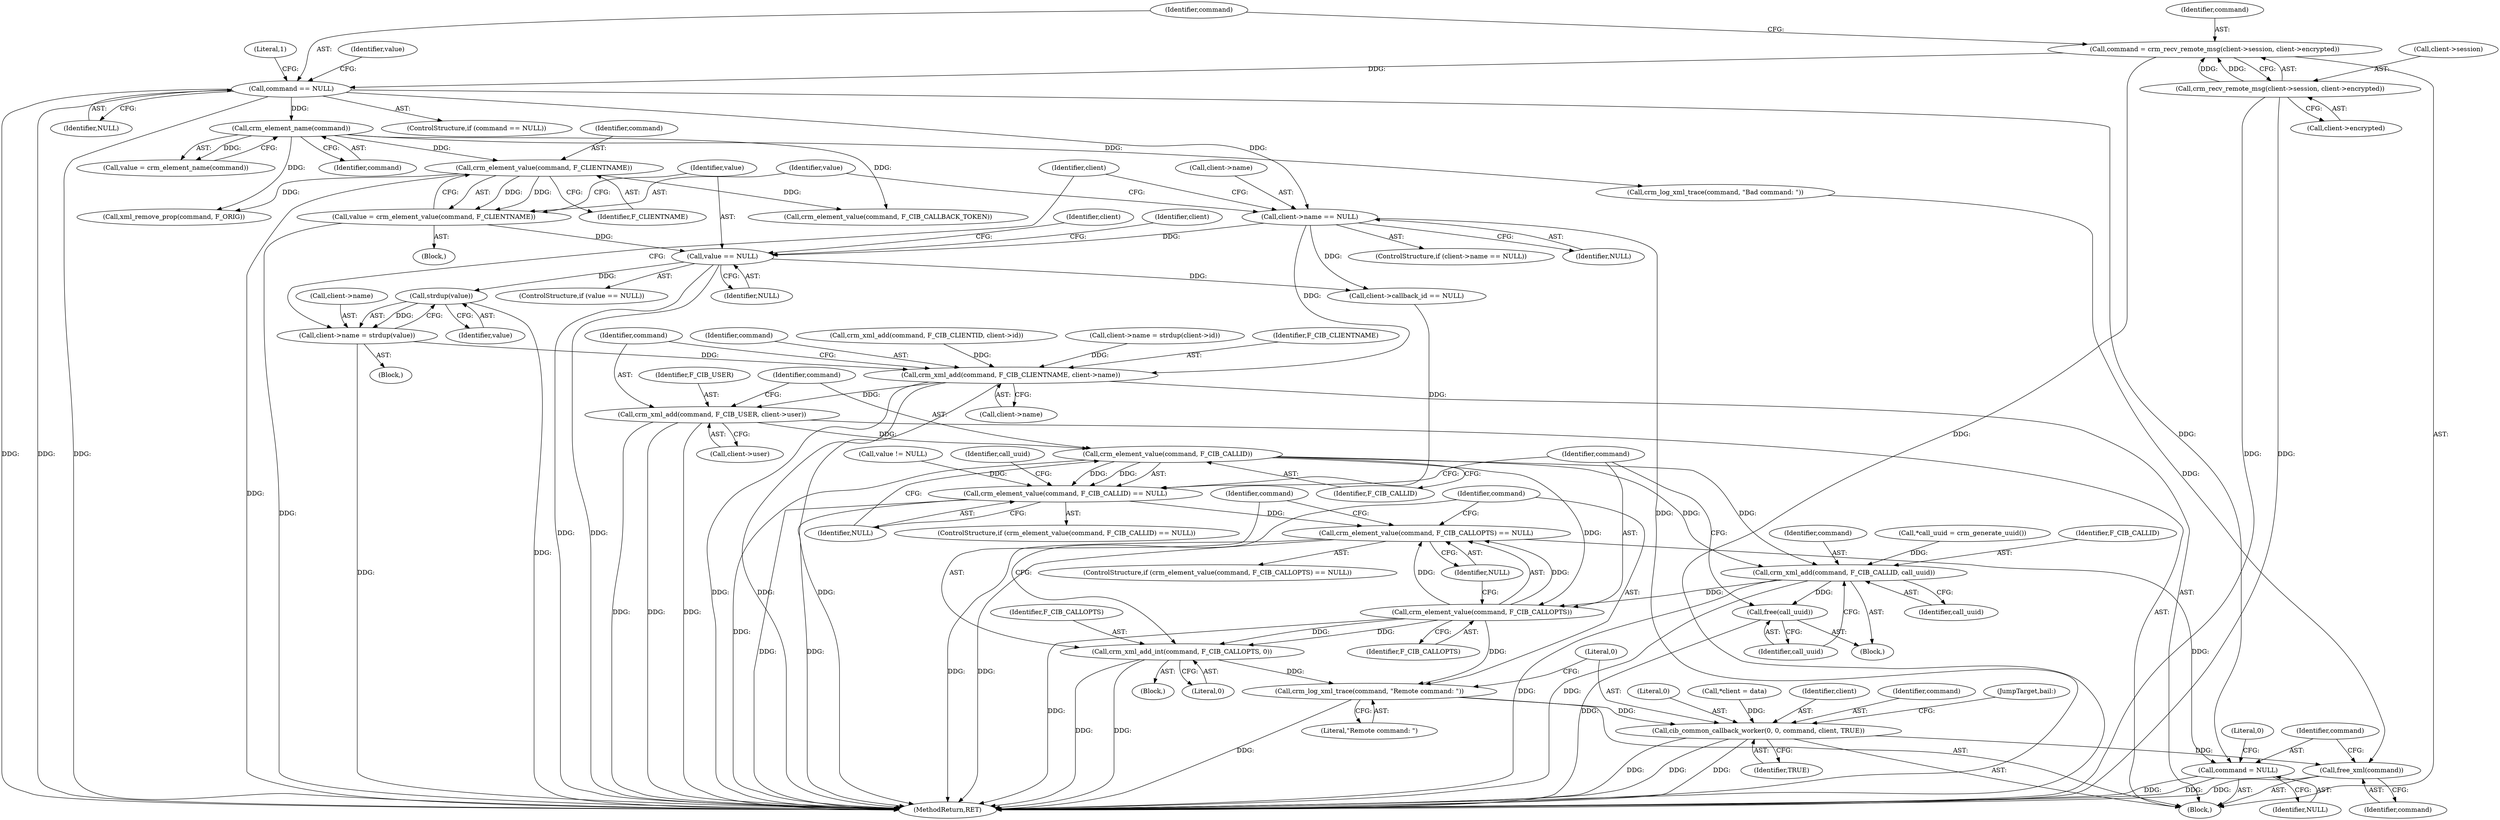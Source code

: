 digraph "1_pacemaker_564f7cc2a51dcd2f28ab12a13394f31be5aa3c93_3@API" {
"1000186" [label="(Call,strdup(value))"];
"1000168" [label="(Call,value == NULL)"];
"1000162" [label="(Call,value = crm_element_value(command, F_CLIENTNAME))"];
"1000164" [label="(Call,crm_element_value(command, F_CLIENTNAME))"];
"1000144" [label="(Call,crm_element_name(command))"];
"1000135" [label="(Call,command == NULL)"];
"1000125" [label="(Call,command = crm_recv_remote_msg(client->session, client->encrypted))"];
"1000127" [label="(Call,crm_recv_remote_msg(client->session, client->encrypted))"];
"1000156" [label="(Call,client->name == NULL)"];
"1000182" [label="(Call,client->name = strdup(value))"];
"1000248" [label="(Call,crm_xml_add(command, F_CIB_CLIENTNAME, client->name))"];
"1000254" [label="(Call,crm_xml_add(command, F_CIB_USER, client->user))"];
"1000262" [label="(Call,crm_element_value(command, F_CIB_CALLID))"];
"1000261" [label="(Call,crm_element_value(command, F_CIB_CALLID) == NULL)"];
"1000278" [label="(Call,crm_element_value(command, F_CIB_CALLOPTS) == NULL)"];
"1000300" [label="(Call,command = NULL)"];
"1000271" [label="(Call,crm_xml_add(command, F_CIB_CALLID, call_uuid))"];
"1000275" [label="(Call,free(call_uuid))"];
"1000279" [label="(Call,crm_element_value(command, F_CIB_CALLOPTS))"];
"1000284" [label="(Call,crm_xml_add_int(command, F_CIB_CALLOPTS, 0))"];
"1000288" [label="(Call,crm_log_xml_trace(command, \"Remote command: \"))"];
"1000291" [label="(Call,cib_common_callback_worker(0, 0, command, client, TRUE))"];
"1000298" [label="(Call,free_xml(command))"];
"1000249" [label="(Identifier,command)"];
"1000145" [label="(Identifier,command)"];
"1000242" [label="(Call,crm_xml_add(command, F_CIB_CLIENTID, client->id))"];
"1000186" [label="(Call,strdup(value))"];
"1000183" [label="(Call,client->name)"];
"1000285" [label="(Identifier,command)"];
"1000265" [label="(Identifier,NULL)"];
"1000287" [label="(Literal,0)"];
"1000170" [label="(Identifier,NULL)"];
"1000295" [label="(Identifier,client)"];
"1000163" [label="(Identifier,value)"];
"1000271" [label="(Call,crm_xml_add(command, F_CIB_CALLID, call_uuid))"];
"1000166" [label="(Identifier,F_CLIENTNAME)"];
"1000181" [label="(Block,)"];
"1000134" [label="(ControlStructure,if (command == NULL))"];
"1000294" [label="(Identifier,command)"];
"1000281" [label="(Identifier,F_CIB_CALLOPTS)"];
"1000255" [label="(Identifier,command)"];
"1000263" [label="(Identifier,command)"];
"1000276" [label="(Identifier,call_uuid)"];
"1000254" [label="(Call,crm_xml_add(command, F_CIB_USER, client->user))"];
"1000251" [label="(Call,client->name)"];
"1000279" [label="(Call,crm_element_value(command, F_CIB_CALLOPTS))"];
"1000260" [label="(ControlStructure,if (crm_element_value(command, F_CIB_CALLID) == NULL))"];
"1000201" [label="(Call,value != NULL)"];
"1000256" [label="(Identifier,F_CIB_USER)"];
"1000283" [label="(Block,)"];
"1000286" [label="(Identifier,F_CIB_CALLOPTS)"];
"1000277" [label="(ControlStructure,if (crm_element_value(command, F_CIB_CALLOPTS) == NULL))"];
"1000278" [label="(Call,crm_element_value(command, F_CIB_CALLOPTS) == NULL)"];
"1000189" [label="(Call,client->callback_id == NULL)"];
"1000284" [label="(Call,crm_xml_add_int(command, F_CIB_CALLOPTS, 0))"];
"1000296" [label="(Identifier,TRUE)"];
"1000164" [label="(Call,crm_element_value(command, F_CLIENTNAME))"];
"1000168" [label="(Call,value == NULL)"];
"1000305" [label="(MethodReturn,RET)"];
"1000269" [label="(Identifier,call_uuid)"];
"1000273" [label="(Identifier,F_CIB_CALLID)"];
"1000261" [label="(Call,crm_element_value(command, F_CIB_CALLID) == NULL)"];
"1000297" [label="(JumpTarget,bail:)"];
"1000292" [label="(Literal,0)"];
"1000229" [label="(Call,xml_remove_prop(command, F_ORIG))"];
"1000157" [label="(Call,client->name)"];
"1000156" [label="(Call,client->name == NULL)"];
"1000291" [label="(Call,cib_common_callback_worker(0, 0, command, client, TRUE))"];
"1000262" [label="(Call,crm_element_value(command, F_CIB_CALLID))"];
"1000182" [label="(Call,client->name = strdup(value))"];
"1000290" [label="(Literal,\"Remote command: \")"];
"1000187" [label="(Identifier,value)"];
"1000131" [label="(Call,client->encrypted)"];
"1000302" [label="(Identifier,NULL)"];
"1000172" [label="(Call,client->name = strdup(client->id))"];
"1000165" [label="(Identifier,command)"];
"1000161" [label="(Block,)"];
"1000257" [label="(Call,client->user)"];
"1000137" [label="(Identifier,NULL)"];
"1000282" [label="(Identifier,NULL)"];
"1000155" [label="(ControlStructure,if (client->name == NULL))"];
"1000144" [label="(Call,crm_element_name(command))"];
"1000162" [label="(Call,value = crm_element_value(command, F_CLIENTNAME))"];
"1000136" [label="(Identifier,command)"];
"1000143" [label="(Identifier,value)"];
"1000293" [label="(Literal,0)"];
"1000167" [label="(ControlStructure,if (value == NULL))"];
"1000184" [label="(Identifier,client)"];
"1000174" [label="(Identifier,client)"];
"1000128" [label="(Call,client->session)"];
"1000274" [label="(Identifier,call_uuid)"];
"1000298" [label="(Call,free_xml(command))"];
"1000191" [label="(Identifier,client)"];
"1000151" [label="(Call,crm_log_xml_trace(command, \"Bad command: \"))"];
"1000264" [label="(Identifier,F_CIB_CALLID)"];
"1000280" [label="(Identifier,command)"];
"1000141" [label="(Literal,1)"];
"1000272" [label="(Identifier,command)"];
"1000160" [label="(Identifier,NULL)"];
"1000266" [label="(Block,)"];
"1000268" [label="(Call,*call_uuid = crm_generate_uuid())"];
"1000300" [label="(Call,command = NULL)"];
"1000142" [label="(Call,value = crm_element_name(command))"];
"1000304" [label="(Literal,0)"];
"1000197" [label="(Call,crm_element_value(command, F_CIB_CALLBACK_TOKEN))"];
"1000248" [label="(Call,crm_xml_add(command, F_CIB_CLIENTNAME, client->name))"];
"1000250" [label="(Identifier,F_CIB_CLIENTNAME)"];
"1000288" [label="(Call,crm_log_xml_trace(command, \"Remote command: \"))"];
"1000275" [label="(Call,free(call_uuid))"];
"1000114" [label="(Call,*client = data)"];
"1000126" [label="(Identifier,command)"];
"1000299" [label="(Identifier,command)"];
"1000127" [label="(Call,crm_recv_remote_msg(client->session, client->encrypted))"];
"1000125" [label="(Call,command = crm_recv_remote_msg(client->session, client->encrypted))"];
"1000135" [label="(Call,command == NULL)"];
"1000289" [label="(Identifier,command)"];
"1000169" [label="(Identifier,value)"];
"1000301" [label="(Identifier,command)"];
"1000104" [label="(Block,)"];
"1000186" -> "1000182"  [label="AST: "];
"1000186" -> "1000187"  [label="CFG: "];
"1000187" -> "1000186"  [label="AST: "];
"1000182" -> "1000186"  [label="CFG: "];
"1000186" -> "1000305"  [label="DDG: "];
"1000186" -> "1000182"  [label="DDG: "];
"1000168" -> "1000186"  [label="DDG: "];
"1000168" -> "1000167"  [label="AST: "];
"1000168" -> "1000170"  [label="CFG: "];
"1000169" -> "1000168"  [label="AST: "];
"1000170" -> "1000168"  [label="AST: "];
"1000174" -> "1000168"  [label="CFG: "];
"1000184" -> "1000168"  [label="CFG: "];
"1000168" -> "1000305"  [label="DDG: "];
"1000168" -> "1000305"  [label="DDG: "];
"1000162" -> "1000168"  [label="DDG: "];
"1000156" -> "1000168"  [label="DDG: "];
"1000168" -> "1000189"  [label="DDG: "];
"1000162" -> "1000161"  [label="AST: "];
"1000162" -> "1000164"  [label="CFG: "];
"1000163" -> "1000162"  [label="AST: "];
"1000164" -> "1000162"  [label="AST: "];
"1000169" -> "1000162"  [label="CFG: "];
"1000162" -> "1000305"  [label="DDG: "];
"1000164" -> "1000162"  [label="DDG: "];
"1000164" -> "1000162"  [label="DDG: "];
"1000164" -> "1000166"  [label="CFG: "];
"1000165" -> "1000164"  [label="AST: "];
"1000166" -> "1000164"  [label="AST: "];
"1000164" -> "1000305"  [label="DDG: "];
"1000144" -> "1000164"  [label="DDG: "];
"1000164" -> "1000197"  [label="DDG: "];
"1000164" -> "1000229"  [label="DDG: "];
"1000144" -> "1000142"  [label="AST: "];
"1000144" -> "1000145"  [label="CFG: "];
"1000145" -> "1000144"  [label="AST: "];
"1000142" -> "1000144"  [label="CFG: "];
"1000144" -> "1000142"  [label="DDG: "];
"1000135" -> "1000144"  [label="DDG: "];
"1000144" -> "1000151"  [label="DDG: "];
"1000144" -> "1000197"  [label="DDG: "];
"1000144" -> "1000229"  [label="DDG: "];
"1000135" -> "1000134"  [label="AST: "];
"1000135" -> "1000137"  [label="CFG: "];
"1000136" -> "1000135"  [label="AST: "];
"1000137" -> "1000135"  [label="AST: "];
"1000141" -> "1000135"  [label="CFG: "];
"1000143" -> "1000135"  [label="CFG: "];
"1000135" -> "1000305"  [label="DDG: "];
"1000135" -> "1000305"  [label="DDG: "];
"1000135" -> "1000305"  [label="DDG: "];
"1000125" -> "1000135"  [label="DDG: "];
"1000135" -> "1000156"  [label="DDG: "];
"1000135" -> "1000300"  [label="DDG: "];
"1000125" -> "1000104"  [label="AST: "];
"1000125" -> "1000127"  [label="CFG: "];
"1000126" -> "1000125"  [label="AST: "];
"1000127" -> "1000125"  [label="AST: "];
"1000136" -> "1000125"  [label="CFG: "];
"1000125" -> "1000305"  [label="DDG: "];
"1000127" -> "1000125"  [label="DDG: "];
"1000127" -> "1000125"  [label="DDG: "];
"1000127" -> "1000131"  [label="CFG: "];
"1000128" -> "1000127"  [label="AST: "];
"1000131" -> "1000127"  [label="AST: "];
"1000127" -> "1000305"  [label="DDG: "];
"1000127" -> "1000305"  [label="DDG: "];
"1000156" -> "1000155"  [label="AST: "];
"1000156" -> "1000160"  [label="CFG: "];
"1000157" -> "1000156"  [label="AST: "];
"1000160" -> "1000156"  [label="AST: "];
"1000163" -> "1000156"  [label="CFG: "];
"1000191" -> "1000156"  [label="CFG: "];
"1000156" -> "1000305"  [label="DDG: "];
"1000156" -> "1000189"  [label="DDG: "];
"1000156" -> "1000248"  [label="DDG: "];
"1000182" -> "1000181"  [label="AST: "];
"1000183" -> "1000182"  [label="AST: "];
"1000191" -> "1000182"  [label="CFG: "];
"1000182" -> "1000305"  [label="DDG: "];
"1000182" -> "1000248"  [label="DDG: "];
"1000248" -> "1000104"  [label="AST: "];
"1000248" -> "1000251"  [label="CFG: "];
"1000249" -> "1000248"  [label="AST: "];
"1000250" -> "1000248"  [label="AST: "];
"1000251" -> "1000248"  [label="AST: "];
"1000255" -> "1000248"  [label="CFG: "];
"1000248" -> "1000305"  [label="DDG: "];
"1000248" -> "1000305"  [label="DDG: "];
"1000248" -> "1000305"  [label="DDG: "];
"1000242" -> "1000248"  [label="DDG: "];
"1000172" -> "1000248"  [label="DDG: "];
"1000248" -> "1000254"  [label="DDG: "];
"1000254" -> "1000104"  [label="AST: "];
"1000254" -> "1000257"  [label="CFG: "];
"1000255" -> "1000254"  [label="AST: "];
"1000256" -> "1000254"  [label="AST: "];
"1000257" -> "1000254"  [label="AST: "];
"1000263" -> "1000254"  [label="CFG: "];
"1000254" -> "1000305"  [label="DDG: "];
"1000254" -> "1000305"  [label="DDG: "];
"1000254" -> "1000305"  [label="DDG: "];
"1000254" -> "1000262"  [label="DDG: "];
"1000262" -> "1000261"  [label="AST: "];
"1000262" -> "1000264"  [label="CFG: "];
"1000263" -> "1000262"  [label="AST: "];
"1000264" -> "1000262"  [label="AST: "];
"1000265" -> "1000262"  [label="CFG: "];
"1000262" -> "1000305"  [label="DDG: "];
"1000262" -> "1000261"  [label="DDG: "];
"1000262" -> "1000261"  [label="DDG: "];
"1000262" -> "1000271"  [label="DDG: "];
"1000262" -> "1000271"  [label="DDG: "];
"1000262" -> "1000279"  [label="DDG: "];
"1000261" -> "1000260"  [label="AST: "];
"1000261" -> "1000265"  [label="CFG: "];
"1000265" -> "1000261"  [label="AST: "];
"1000269" -> "1000261"  [label="CFG: "];
"1000280" -> "1000261"  [label="CFG: "];
"1000261" -> "1000305"  [label="DDG: "];
"1000261" -> "1000305"  [label="DDG: "];
"1000201" -> "1000261"  [label="DDG: "];
"1000189" -> "1000261"  [label="DDG: "];
"1000261" -> "1000278"  [label="DDG: "];
"1000278" -> "1000277"  [label="AST: "];
"1000278" -> "1000282"  [label="CFG: "];
"1000279" -> "1000278"  [label="AST: "];
"1000282" -> "1000278"  [label="AST: "];
"1000285" -> "1000278"  [label="CFG: "];
"1000289" -> "1000278"  [label="CFG: "];
"1000278" -> "1000305"  [label="DDG: "];
"1000278" -> "1000305"  [label="DDG: "];
"1000279" -> "1000278"  [label="DDG: "];
"1000279" -> "1000278"  [label="DDG: "];
"1000278" -> "1000300"  [label="DDG: "];
"1000300" -> "1000104"  [label="AST: "];
"1000300" -> "1000302"  [label="CFG: "];
"1000301" -> "1000300"  [label="AST: "];
"1000302" -> "1000300"  [label="AST: "];
"1000304" -> "1000300"  [label="CFG: "];
"1000300" -> "1000305"  [label="DDG: "];
"1000300" -> "1000305"  [label="DDG: "];
"1000271" -> "1000266"  [label="AST: "];
"1000271" -> "1000274"  [label="CFG: "];
"1000272" -> "1000271"  [label="AST: "];
"1000273" -> "1000271"  [label="AST: "];
"1000274" -> "1000271"  [label="AST: "];
"1000276" -> "1000271"  [label="CFG: "];
"1000271" -> "1000305"  [label="DDG: "];
"1000271" -> "1000305"  [label="DDG: "];
"1000268" -> "1000271"  [label="DDG: "];
"1000271" -> "1000275"  [label="DDG: "];
"1000271" -> "1000279"  [label="DDG: "];
"1000275" -> "1000266"  [label="AST: "];
"1000275" -> "1000276"  [label="CFG: "];
"1000276" -> "1000275"  [label="AST: "];
"1000280" -> "1000275"  [label="CFG: "];
"1000275" -> "1000305"  [label="DDG: "];
"1000279" -> "1000281"  [label="CFG: "];
"1000280" -> "1000279"  [label="AST: "];
"1000281" -> "1000279"  [label="AST: "];
"1000282" -> "1000279"  [label="CFG: "];
"1000279" -> "1000305"  [label="DDG: "];
"1000279" -> "1000284"  [label="DDG: "];
"1000279" -> "1000284"  [label="DDG: "];
"1000279" -> "1000288"  [label="DDG: "];
"1000284" -> "1000283"  [label="AST: "];
"1000284" -> "1000287"  [label="CFG: "];
"1000285" -> "1000284"  [label="AST: "];
"1000286" -> "1000284"  [label="AST: "];
"1000287" -> "1000284"  [label="AST: "];
"1000289" -> "1000284"  [label="CFG: "];
"1000284" -> "1000305"  [label="DDG: "];
"1000284" -> "1000305"  [label="DDG: "];
"1000284" -> "1000288"  [label="DDG: "];
"1000288" -> "1000104"  [label="AST: "];
"1000288" -> "1000290"  [label="CFG: "];
"1000289" -> "1000288"  [label="AST: "];
"1000290" -> "1000288"  [label="AST: "];
"1000292" -> "1000288"  [label="CFG: "];
"1000288" -> "1000305"  [label="DDG: "];
"1000288" -> "1000291"  [label="DDG: "];
"1000291" -> "1000104"  [label="AST: "];
"1000291" -> "1000296"  [label="CFG: "];
"1000292" -> "1000291"  [label="AST: "];
"1000293" -> "1000291"  [label="AST: "];
"1000294" -> "1000291"  [label="AST: "];
"1000295" -> "1000291"  [label="AST: "];
"1000296" -> "1000291"  [label="AST: "];
"1000297" -> "1000291"  [label="CFG: "];
"1000291" -> "1000305"  [label="DDG: "];
"1000291" -> "1000305"  [label="DDG: "];
"1000291" -> "1000305"  [label="DDG: "];
"1000114" -> "1000291"  [label="DDG: "];
"1000291" -> "1000298"  [label="DDG: "];
"1000298" -> "1000104"  [label="AST: "];
"1000298" -> "1000299"  [label="CFG: "];
"1000299" -> "1000298"  [label="AST: "];
"1000301" -> "1000298"  [label="CFG: "];
"1000298" -> "1000305"  [label="DDG: "];
"1000151" -> "1000298"  [label="DDG: "];
}
